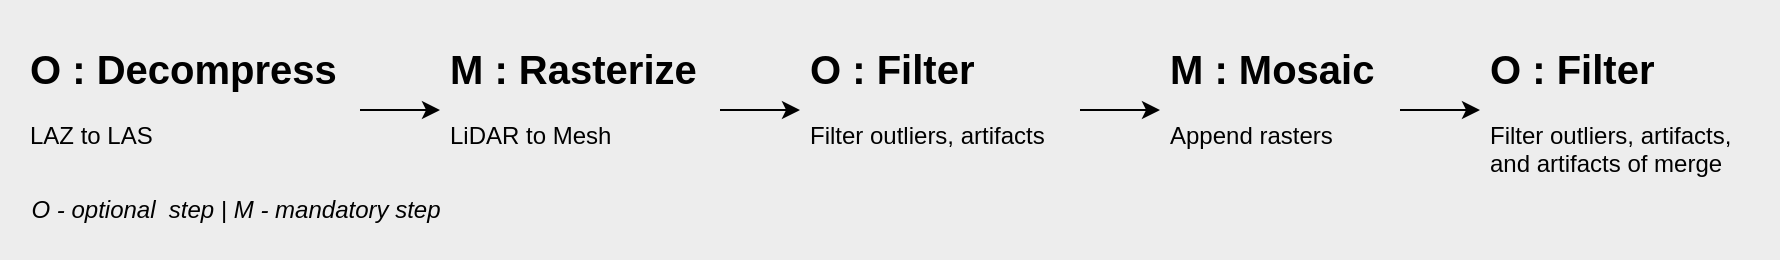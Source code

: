 <mxfile version="20.7.4" type="device"><diagram id="HS4UTMP_J0CfPV7QBU99" name="Page-1"><mxGraphModel dx="1004" dy="588" grid="1" gridSize="10" guides="1" tooltips="1" connect="1" arrows="1" fold="1" page="1" pageScale="1" pageWidth="850" pageHeight="1100" math="0" shadow="0"><root><mxCell id="0"/><mxCell id="1" parent="0"/><mxCell id="wfr7oW5iwNSensGcPwbA-16" value="" style="rounded=0;whiteSpace=wrap;html=1;fillColor=#EDEDED;strokeColor=none;" vertex="1" parent="1"><mxGeometry y="50" width="890" height="130" as="geometry"/></mxCell><mxCell id="wfr7oW5iwNSensGcPwbA-8" value="" style="edgeStyle=orthogonalEdgeStyle;rounded=0;orthogonalLoop=1;jettySize=auto;html=1;fontSize=12;" edge="1" parent="1" source="wfr7oW5iwNSensGcPwbA-1" target="wfr7oW5iwNSensGcPwbA-4"><mxGeometry relative="1" as="geometry"/></mxCell><mxCell id="wfr7oW5iwNSensGcPwbA-1" value="&lt;h1 style=&quot;font-size: 20px;&quot;&gt;&lt;font style=&quot;font-size: 20px;&quot;&gt;O : Decompress&lt;/font&gt;&lt;/h1&gt;&lt;p style=&quot;&quot;&gt;&lt;font style=&quot;font-size: 12px;&quot;&gt;LAZ to LAS&lt;/font&gt;&lt;/p&gt;" style="text;html=1;strokeColor=none;fillColor=none;spacing=5;spacingTop=-20;whiteSpace=wrap;overflow=hidden;rounded=0;verticalAlign=top;horizontal=1;" vertex="1" parent="1"><mxGeometry x="10" y="70" width="170" height="70" as="geometry"/></mxCell><mxCell id="wfr7oW5iwNSensGcPwbA-11" value="" style="edgeStyle=orthogonalEdgeStyle;rounded=0;orthogonalLoop=1;jettySize=auto;html=1;fontSize=12;" edge="1" parent="1" source="wfr7oW5iwNSensGcPwbA-4" target="wfr7oW5iwNSensGcPwbA-5"><mxGeometry relative="1" as="geometry"/></mxCell><mxCell id="wfr7oW5iwNSensGcPwbA-4" value="&lt;h1 style=&quot;font-size: 20px;&quot;&gt;&lt;font style=&quot;font-size: 20px;&quot;&gt;M : Rasterize&lt;/font&gt;&lt;/h1&gt;&lt;p style=&quot;&quot;&gt;&lt;font style=&quot;font-size: 12px;&quot;&gt;LiDAR to Mesh&lt;/font&gt;&lt;/p&gt;" style="text;html=1;strokeColor=none;fillColor=none;spacing=5;spacingTop=-20;whiteSpace=wrap;overflow=hidden;rounded=0;verticalAlign=top;horizontal=1;" vertex="1" parent="1"><mxGeometry x="220" y="70" width="140" height="70" as="geometry"/></mxCell><mxCell id="wfr7oW5iwNSensGcPwbA-12" value="" style="edgeStyle=orthogonalEdgeStyle;rounded=0;orthogonalLoop=1;jettySize=auto;html=1;fontSize=12;" edge="1" parent="1" source="wfr7oW5iwNSensGcPwbA-5" target="wfr7oW5iwNSensGcPwbA-6"><mxGeometry relative="1" as="geometry"/></mxCell><mxCell id="wfr7oW5iwNSensGcPwbA-5" value="&lt;h1 style=&quot;font-size: 20px;&quot;&gt;&lt;font style=&quot;font-size: 20px;&quot;&gt;O : Filter&lt;/font&gt;&lt;/h1&gt;&lt;p style=&quot;&quot;&gt;&lt;font style=&quot;font-size: 12px;&quot;&gt;Filter outliers, artifacts&lt;/font&gt;&lt;/p&gt;" style="text;html=1;strokeColor=none;fillColor=none;spacing=5;spacingTop=-20;whiteSpace=wrap;overflow=hidden;rounded=0;verticalAlign=top;horizontal=1;" vertex="1" parent="1"><mxGeometry x="400" y="70" width="140" height="70" as="geometry"/></mxCell><mxCell id="wfr7oW5iwNSensGcPwbA-13" value="" style="edgeStyle=orthogonalEdgeStyle;rounded=0;orthogonalLoop=1;jettySize=auto;html=1;fontSize=12;" edge="1" parent="1" source="wfr7oW5iwNSensGcPwbA-6" target="wfr7oW5iwNSensGcPwbA-7"><mxGeometry relative="1" as="geometry"/></mxCell><mxCell id="wfr7oW5iwNSensGcPwbA-6" value="&lt;h1 style=&quot;font-size: 20px;&quot;&gt;&lt;font style=&quot;font-size: 20px;&quot;&gt;M : Mosaic&lt;/font&gt;&lt;/h1&gt;&lt;p style=&quot;&quot;&gt;&lt;font style=&quot;font-size: 12px;&quot;&gt;Append rasters&lt;/font&gt;&lt;/p&gt;" style="text;html=1;strokeColor=none;fillColor=none;spacing=5;spacingTop=-20;whiteSpace=wrap;overflow=hidden;rounded=0;verticalAlign=top;horizontal=1;" vertex="1" parent="1"><mxGeometry x="580" y="70" width="120" height="70" as="geometry"/></mxCell><mxCell id="wfr7oW5iwNSensGcPwbA-7" value="&lt;h1 style=&quot;font-size: 20px;&quot;&gt;&lt;font style=&quot;font-size: 20px;&quot;&gt;O : Filter&lt;/font&gt;&lt;/h1&gt;&lt;p style=&quot;&quot;&gt;&lt;font style=&quot;font-size: 12px;&quot;&gt;Filter outliers, artifacts, and artifacts of merge&lt;/font&gt;&lt;/p&gt;" style="text;html=1;strokeColor=none;fillColor=none;spacing=5;spacingTop=-20;whiteSpace=wrap;overflow=hidden;rounded=0;verticalAlign=top;horizontal=1;" vertex="1" parent="1"><mxGeometry x="740" y="70" width="140" height="70" as="geometry"/></mxCell><mxCell id="wfr7oW5iwNSensGcPwbA-15" value="&lt;h1 style=&quot;border-color: var(--border-color); color: rgb(0, 0, 0); font-family: Helvetica; font-variant-ligatures: normal; font-variant-caps: normal; letter-spacing: normal; orphans: 2; text-align: left; text-indent: 0px; text-transform: none; widows: 2; word-spacing: 0px; -webkit-text-stroke-width: 0px; text-decoration-thickness: initial; text-decoration-style: initial; text-decoration-color: initial; font-size: 12px;&quot;&gt;&lt;span style=&quot;font-weight: normal;&quot;&gt;O - optional&amp;nbsp; step &lt;span style=&quot;font-style: normal;&quot;&gt;|&lt;/span&gt; M - mandatory step&lt;/span&gt;&lt;/h1&gt;" style="text;html=1;align=center;verticalAlign=middle;whiteSpace=wrap;rounded=0;sketch=0;fontSize=12;fontStyle=2" vertex="1" parent="1"><mxGeometry x="10" y="140" width="216" height="30" as="geometry"/></mxCell></root></mxGraphModel></diagram></mxfile>